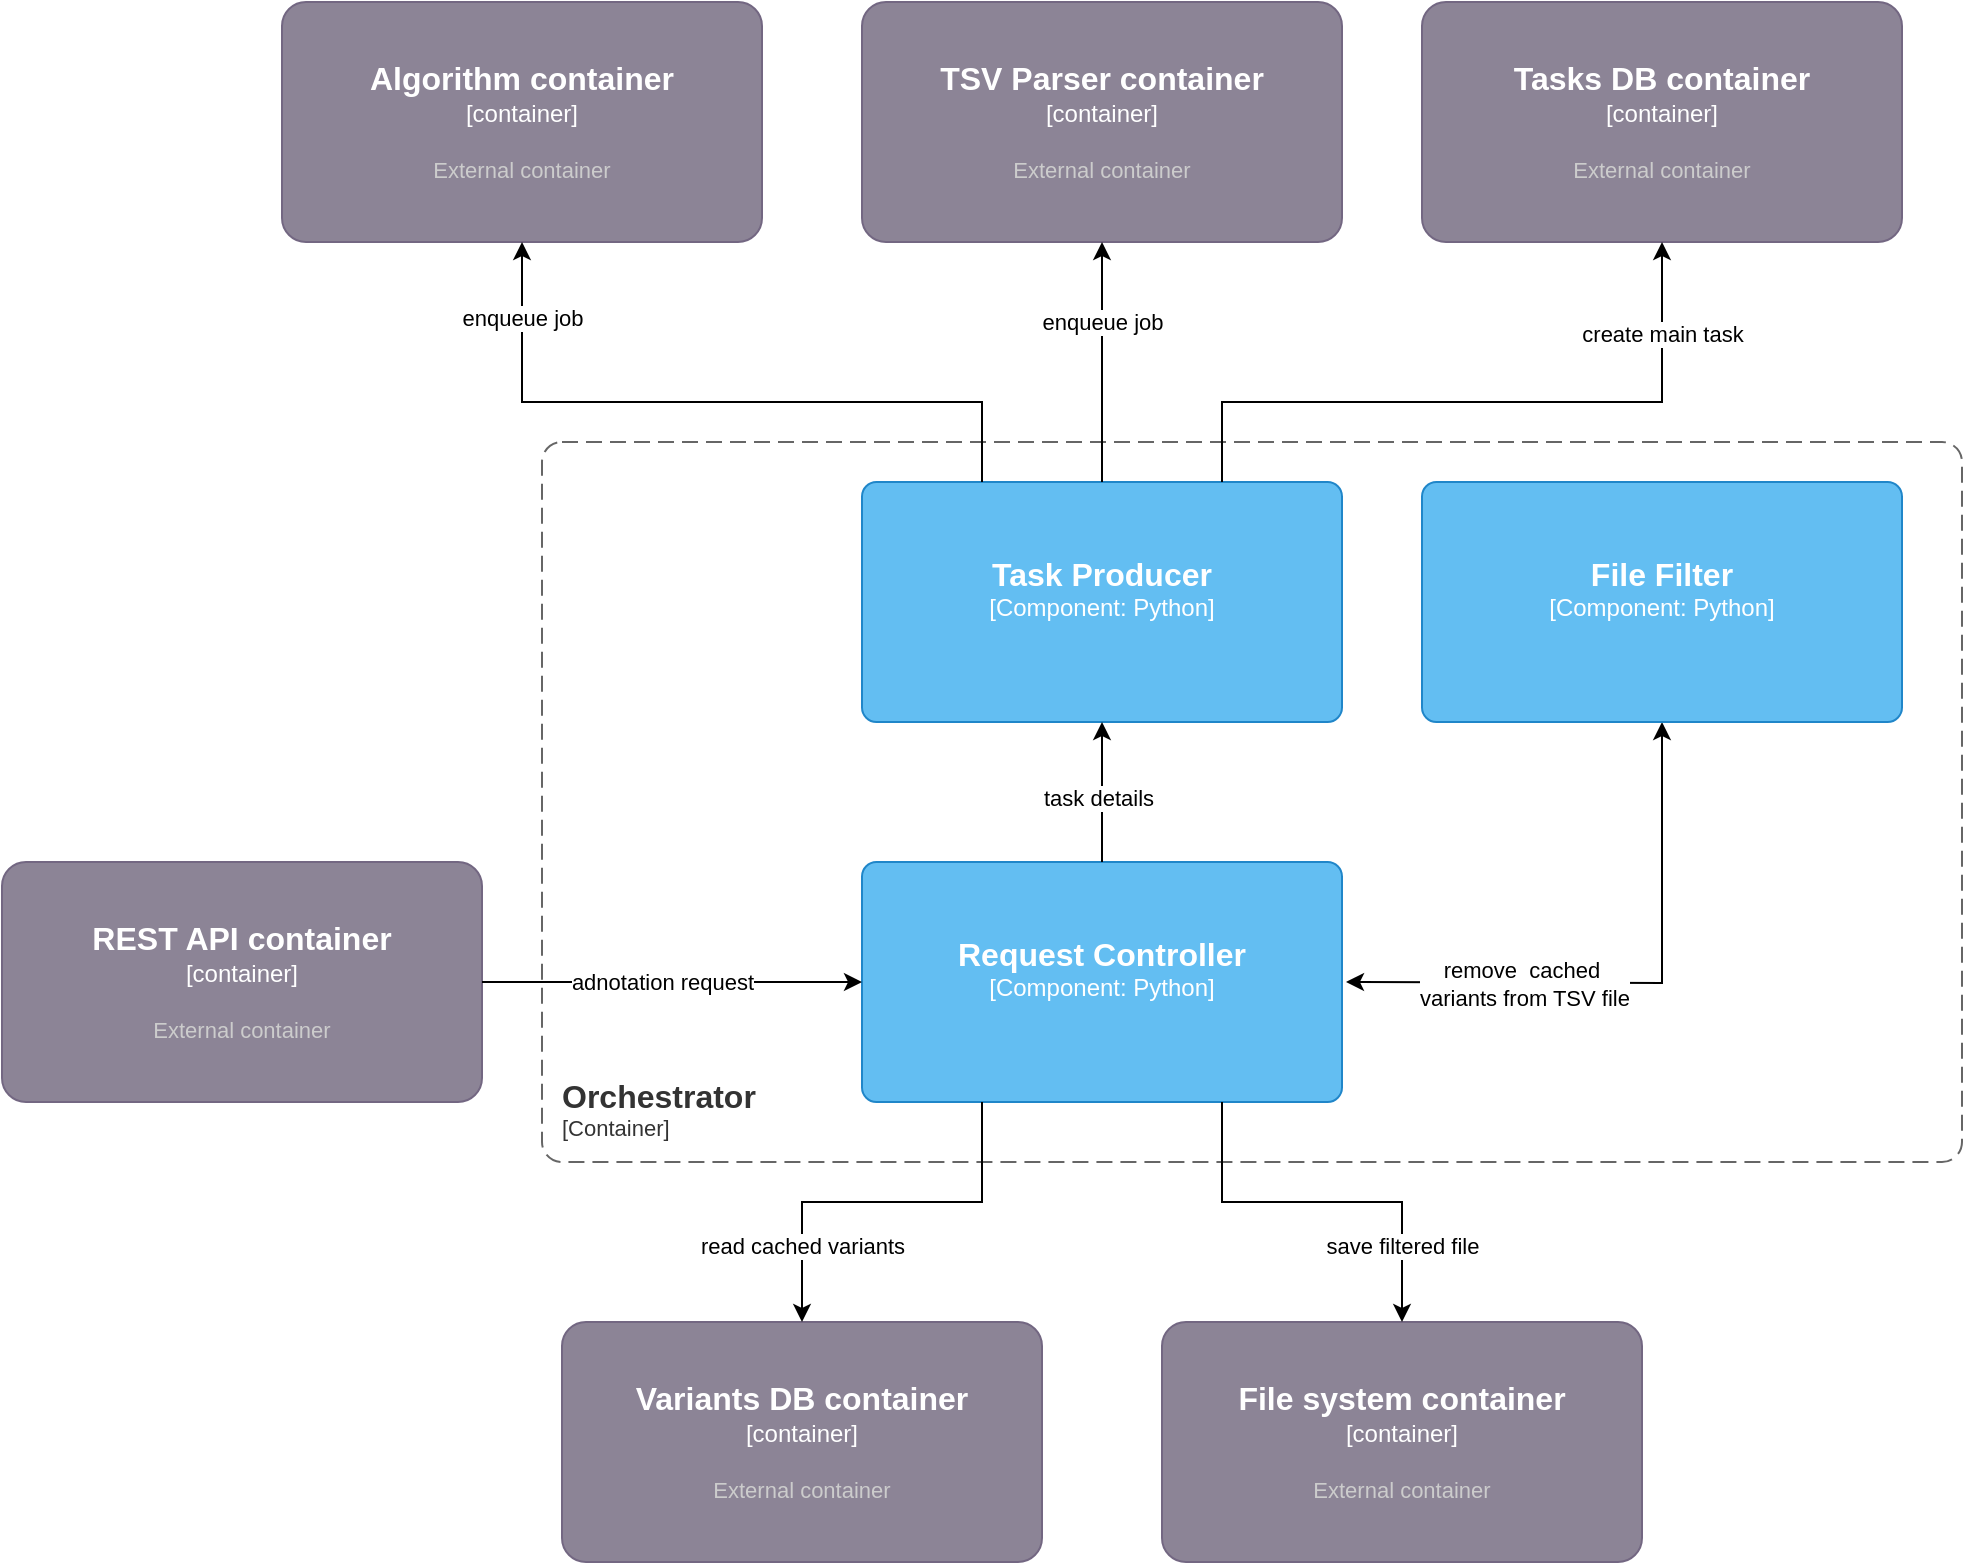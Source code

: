 <mxfile version="22.1.5" type="device">
  <diagram name="Page-1" id="cnb_FDnIaiRI7PMVwXZL">
    <mxGraphModel dx="2359" dy="836" grid="1" gridSize="10" guides="1" tooltips="1" connect="1" arrows="1" fold="1" page="1" pageScale="1" pageWidth="850" pageHeight="1100" math="0" shadow="0">
      <root>
        <mxCell id="0" />
        <mxCell id="1" parent="0" />
        <object placeholders="1" c4Name="Orchestrator" c4Type="ContainerScopeBoundary" c4Application="Container" label="&lt;font style=&quot;font-size: 16px&quot;&gt;&lt;b&gt;&lt;div style=&quot;text-align: left&quot;&gt;%c4Name%&lt;/div&gt;&lt;/b&gt;&lt;/font&gt;&lt;div style=&quot;text-align: left&quot;&gt;[%c4Application%]&lt;/div&gt;" id="F0c7Tsp0YUL6rl4nEhf--1">
          <mxCell style="rounded=1;fontSize=11;whiteSpace=wrap;html=1;dashed=1;arcSize=20;fillColor=none;strokeColor=#666666;fontColor=#333333;labelBackgroundColor=none;align=left;verticalAlign=bottom;labelBorderColor=none;spacingTop=0;spacing=10;dashPattern=8 4;metaEdit=1;rotatable=0;perimeter=rectanglePerimeter;noLabel=0;labelPadding=0;allowArrows=0;connectable=0;expand=0;recursiveResize=0;editable=1;pointerEvents=0;absoluteArcSize=1;points=[[0.25,0,0],[0.5,0,0],[0.75,0,0],[1,0.25,0],[1,0.5,0],[1,0.75,0],[0.75,1,0],[0.5,1,0],[0.25,1,0],[0,0.75,0],[0,0.5,0],[0,0.25,0]];" vertex="1" parent="1">
            <mxGeometry x="-480" y="480" width="710" height="360" as="geometry" />
          </mxCell>
        </object>
        <object placeholders="1" c4Name="REST API container" c4Type="container" c4Description="External container" label="&lt;font style=&quot;font-size: 16px&quot;&gt;&lt;b&gt;%c4Name%&lt;/b&gt;&lt;/font&gt;&lt;div&gt;[%c4Type%]&lt;/div&gt;&lt;br&gt;&lt;div&gt;&lt;font style=&quot;font-size: 11px&quot;&gt;&lt;font color=&quot;#cccccc&quot;&gt;%c4Description%&lt;/font&gt;&lt;/div&gt;" id="F0c7Tsp0YUL6rl4nEhf--2">
          <mxCell style="rounded=1;whiteSpace=wrap;html=1;labelBackgroundColor=none;fillColor=#8C8496;fontColor=#ffffff;align=center;arcSize=10;strokeColor=#736782;metaEdit=1;resizable=0;points=[[0.25,0,0],[0.5,0,0],[0.75,0,0],[1,0.25,0],[1,0.5,0],[1,0.75,0],[0.75,1,0],[0.5,1,0],[0.25,1,0],[0,0.75,0],[0,0.5,0],[0,0.25,0]];" vertex="1" parent="1">
            <mxGeometry x="-750" y="690" width="240" height="120" as="geometry" />
          </mxCell>
        </object>
        <mxCell id="F0c7Tsp0YUL6rl4nEhf--16" style="edgeStyle=orthogonalEdgeStyle;rounded=0;orthogonalLoop=1;jettySize=auto;html=1;startArrow=classic;startFill=1;entryX=0.5;entryY=1;entryDx=0;entryDy=0;entryPerimeter=0;exitX=1;exitY=0.5;exitDx=0;exitDy=0;exitPerimeter=0;" edge="1" parent="1" target="F0c7Tsp0YUL6rl4nEhf--5">
          <mxGeometry relative="1" as="geometry">
            <mxPoint x="82" y="750.0" as="targetPoint" />
            <mxPoint x="-78" y="750.0" as="sourcePoint" />
          </mxGeometry>
        </mxCell>
        <mxCell id="F0c7Tsp0YUL6rl4nEhf--23" value="&lt;div&gt;remove&amp;nbsp; cached&amp;nbsp;&lt;/div&gt;&lt;div&gt;variants from TSV file&lt;/div&gt;" style="edgeLabel;html=1;align=center;verticalAlign=middle;resizable=0;points=[];" vertex="1" connectable="0" parent="F0c7Tsp0YUL6rl4nEhf--16">
          <mxGeometry x="-0.02" y="1" relative="1" as="geometry">
            <mxPoint x="-53" y="1" as="offset" />
          </mxGeometry>
        </mxCell>
        <object placeholders="1" c4Name="Request Controller" c4Type="Component" c4Technology="Python" c4Description="" label="&lt;font style=&quot;font-size: 16px&quot;&gt;&lt;b&gt;%c4Name%&lt;/b&gt;&lt;/font&gt;&lt;div&gt;[%c4Type%: %c4Technology%]&lt;/div&gt;&lt;br&gt;&lt;div&gt;&lt;font style=&quot;font-size: 11px&quot;&gt;%c4Description%&lt;/font&gt;&lt;/div&gt;" id="F0c7Tsp0YUL6rl4nEhf--4">
          <mxCell style="rounded=1;whiteSpace=wrap;html=1;labelBackgroundColor=none;fillColor=#63BEF2;fontColor=#ffffff;align=center;arcSize=6;strokeColor=#2086C9;metaEdit=1;resizable=0;points=[[0.25,0,0],[0.5,0,0],[0.75,0,0],[1,0.25,0],[1,0.5,0],[1,0.75,0],[0.75,1,0],[0.5,1,0],[0.25,1,0],[0,0.75,0],[0,0.5,0],[0,0.25,0]];" vertex="1" parent="1">
            <mxGeometry x="-320" y="690" width="240" height="120" as="geometry" />
          </mxCell>
        </object>
        <object placeholders="1" c4Name="File Filter" c4Type="Component" c4Technology="Python" c4Description="" label="&lt;font style=&quot;font-size: 16px&quot;&gt;&lt;b&gt;%c4Name%&lt;/b&gt;&lt;/font&gt;&lt;div&gt;[%c4Type%: %c4Technology%]&lt;/div&gt;&lt;br&gt;&lt;div&gt;&lt;font style=&quot;font-size: 11px&quot;&gt;%c4Description%&lt;/font&gt;&lt;/div&gt;" id="F0c7Tsp0YUL6rl4nEhf--5">
          <mxCell style="rounded=1;whiteSpace=wrap;html=1;labelBackgroundColor=none;fillColor=#63BEF2;fontColor=#ffffff;align=center;arcSize=6;strokeColor=#2086C9;metaEdit=1;resizable=0;points=[[0.25,0,0],[0.5,0,0],[0.75,0,0],[1,0.25,0],[1,0.5,0],[1,0.75,0],[0.75,1,0],[0.5,1,0],[0.25,1,0],[0,0.75,0],[0,0.5,0],[0,0.25,0]];" vertex="1" parent="1">
            <mxGeometry x="-40" y="500" width="240" height="120" as="geometry" />
          </mxCell>
        </object>
        <object placeholders="1" c4Name="File system container" c4Type="container" c4Description="External container" label="&lt;font style=&quot;font-size: 16px&quot;&gt;&lt;b&gt;%c4Name%&lt;/b&gt;&lt;/font&gt;&lt;div&gt;[%c4Type%]&lt;/div&gt;&lt;br&gt;&lt;div&gt;&lt;font style=&quot;font-size: 11px&quot;&gt;&lt;font color=&quot;#cccccc&quot;&gt;%c4Description%&lt;/font&gt;&lt;/div&gt;" id="F0c7Tsp0YUL6rl4nEhf--7">
          <mxCell style="rounded=1;whiteSpace=wrap;html=1;labelBackgroundColor=none;fillColor=#8C8496;fontColor=#ffffff;align=center;arcSize=10;strokeColor=#736782;metaEdit=1;resizable=0;points=[[0.25,0,0],[0.5,0,0],[0.75,0,0],[1,0.25,0],[1,0.5,0],[1,0.75,0],[0.75,1,0],[0.5,1,0],[0.25,1,0],[0,0.75,0],[0,0.5,0],[0,0.25,0]];" vertex="1" parent="1">
            <mxGeometry x="-170" y="920" width="240" height="120" as="geometry" />
          </mxCell>
        </object>
        <object placeholders="1" c4Name="Variants DB container" c4Type="container" c4Description="External container" label="&lt;font style=&quot;font-size: 16px&quot;&gt;&lt;b&gt;%c4Name%&lt;/b&gt;&lt;/font&gt;&lt;div&gt;[%c4Type%]&lt;/div&gt;&lt;br&gt;&lt;div&gt;&lt;font style=&quot;font-size: 11px&quot;&gt;&lt;font color=&quot;#cccccc&quot;&gt;%c4Description%&lt;/font&gt;&lt;/div&gt;" id="F0c7Tsp0YUL6rl4nEhf--8">
          <mxCell style="rounded=1;whiteSpace=wrap;html=1;labelBackgroundColor=none;fillColor=#8C8496;fontColor=#ffffff;align=center;arcSize=10;strokeColor=#736782;metaEdit=1;resizable=0;points=[[0.25,0,0],[0.5,0,0],[0.75,0,0],[1,0.25,0],[1,0.5,0],[1,0.75,0],[0.75,1,0],[0.5,1,0],[0.25,1,0],[0,0.75,0],[0,0.5,0],[0,0.25,0]];" vertex="1" parent="1">
            <mxGeometry x="-470" y="920" width="240" height="120" as="geometry" />
          </mxCell>
        </object>
        <object placeholders="1" c4Name="Tasks DB container" c4Type="container" c4Description="External container" label="&lt;font style=&quot;font-size: 16px&quot;&gt;&lt;b&gt;%c4Name%&lt;/b&gt;&lt;/font&gt;&lt;div&gt;[%c4Type%]&lt;/div&gt;&lt;br&gt;&lt;div&gt;&lt;font style=&quot;font-size: 11px&quot;&gt;&lt;font color=&quot;#cccccc&quot;&gt;%c4Description%&lt;/font&gt;&lt;/div&gt;" id="F0c7Tsp0YUL6rl4nEhf--9">
          <mxCell style="rounded=1;whiteSpace=wrap;html=1;labelBackgroundColor=none;fillColor=#8C8496;fontColor=#ffffff;align=center;arcSize=10;strokeColor=#736782;metaEdit=1;resizable=0;points=[[0.25,0,0],[0.5,0,0],[0.75,0,0],[1,0.25,0],[1,0.5,0],[1,0.75,0],[0.75,1,0],[0.5,1,0],[0.25,1,0],[0,0.75,0],[0,0.5,0],[0,0.25,0]];" vertex="1" parent="1">
            <mxGeometry x="-40" y="260" width="240" height="120" as="geometry" />
          </mxCell>
        </object>
        <object placeholders="1" c4Name="TSV Parser container" c4Type="container" c4Description="External container" label="&lt;font style=&quot;font-size: 16px&quot;&gt;&lt;b&gt;%c4Name%&lt;/b&gt;&lt;/font&gt;&lt;div&gt;[%c4Type%]&lt;/div&gt;&lt;br&gt;&lt;div&gt;&lt;font style=&quot;font-size: 11px&quot;&gt;&lt;font color=&quot;#cccccc&quot;&gt;%c4Description%&lt;/font&gt;&lt;/div&gt;" id="F0c7Tsp0YUL6rl4nEhf--10">
          <mxCell style="rounded=1;whiteSpace=wrap;html=1;labelBackgroundColor=none;fillColor=#8C8496;fontColor=#ffffff;align=center;arcSize=10;strokeColor=#736782;metaEdit=1;resizable=0;points=[[0.25,0,0],[0.5,0,0],[0.75,0,0],[1,0.25,0],[1,0.5,0],[1,0.75,0],[0.75,1,0],[0.5,1,0],[0.25,1,0],[0,0.75,0],[0,0.5,0],[0,0.25,0]];" vertex="1" parent="1">
            <mxGeometry x="-320" y="260" width="240" height="120" as="geometry" />
          </mxCell>
        </object>
        <object placeholders="1" c4Name="Algorithm container" c4Type="container" c4Description="External container" label="&lt;font style=&quot;font-size: 16px&quot;&gt;&lt;b&gt;%c4Name%&lt;/b&gt;&lt;/font&gt;&lt;div&gt;[%c4Type%]&lt;/div&gt;&lt;br&gt;&lt;div&gt;&lt;font style=&quot;font-size: 11px&quot;&gt;&lt;font color=&quot;#cccccc&quot;&gt;%c4Description%&lt;/font&gt;&lt;/div&gt;" id="F0c7Tsp0YUL6rl4nEhf--11">
          <mxCell style="rounded=1;whiteSpace=wrap;html=1;labelBackgroundColor=none;fillColor=#8C8496;fontColor=#ffffff;align=center;arcSize=10;strokeColor=#736782;metaEdit=1;resizable=0;points=[[0.25,0,0],[0.5,0,0],[0.75,0,0],[1,0.25,0],[1,0.5,0],[1,0.75,0],[0.75,1,0],[0.5,1,0],[0.25,1,0],[0,0.75,0],[0,0.5,0],[0,0.25,0]];" vertex="1" parent="1">
            <mxGeometry x="-610" y="260" width="240" height="120" as="geometry" />
          </mxCell>
        </object>
        <object placeholders="1" c4Name="Task Producer" c4Type="Component" c4Technology="Python" c4Description="" label="&lt;font style=&quot;font-size: 16px&quot;&gt;&lt;b&gt;%c4Name%&lt;/b&gt;&lt;/font&gt;&lt;div&gt;[%c4Type%: %c4Technology%]&lt;/div&gt;&lt;br&gt;&lt;div&gt;&lt;font style=&quot;font-size: 11px&quot;&gt;%c4Description%&lt;/font&gt;&lt;/div&gt;" id="F0c7Tsp0YUL6rl4nEhf--12">
          <mxCell style="rounded=1;whiteSpace=wrap;html=1;labelBackgroundColor=none;fillColor=#63BEF2;fontColor=#ffffff;align=center;arcSize=6;strokeColor=#2086C9;metaEdit=1;resizable=0;points=[[0.25,0,0],[0.5,0,0],[0.75,0,0],[1,0.25,0],[1,0.5,0],[1,0.75,0],[0.75,1,0],[0.5,1,0],[0.25,1,0],[0,0.75,0],[0,0.5,0],[0,0.25,0]];" vertex="1" parent="1">
            <mxGeometry x="-320" y="500" width="240" height="120" as="geometry" />
          </mxCell>
        </object>
        <mxCell id="F0c7Tsp0YUL6rl4nEhf--13" style="edgeStyle=orthogonalEdgeStyle;rounded=0;orthogonalLoop=1;jettySize=auto;html=1;exitX=1;exitY=0.5;exitDx=0;exitDy=0;exitPerimeter=0;entryX=0;entryY=0.5;entryDx=0;entryDy=0;entryPerimeter=0;" edge="1" parent="1" source="F0c7Tsp0YUL6rl4nEhf--2" target="F0c7Tsp0YUL6rl4nEhf--4">
          <mxGeometry relative="1" as="geometry" />
        </mxCell>
        <mxCell id="F0c7Tsp0YUL6rl4nEhf--22" value="adnotation request" style="edgeLabel;html=1;align=center;verticalAlign=middle;resizable=0;points=[];" vertex="1" connectable="0" parent="F0c7Tsp0YUL6rl4nEhf--13">
          <mxGeometry x="-0.358" relative="1" as="geometry">
            <mxPoint x="29" as="offset" />
          </mxGeometry>
        </mxCell>
        <mxCell id="F0c7Tsp0YUL6rl4nEhf--17" style="edgeStyle=orthogonalEdgeStyle;rounded=0;orthogonalLoop=1;jettySize=auto;html=1;exitX=0.5;exitY=0;exitDx=0;exitDy=0;exitPerimeter=0;entryX=0.5;entryY=1;entryDx=0;entryDy=0;entryPerimeter=0;" edge="1" parent="1" source="F0c7Tsp0YUL6rl4nEhf--4" target="F0c7Tsp0YUL6rl4nEhf--12">
          <mxGeometry relative="1" as="geometry" />
        </mxCell>
        <mxCell id="F0c7Tsp0YUL6rl4nEhf--29" value="task details" style="edgeLabel;html=1;align=center;verticalAlign=middle;resizable=0;points=[];" vertex="1" connectable="0" parent="F0c7Tsp0YUL6rl4nEhf--17">
          <mxGeometry x="-0.086" y="2" relative="1" as="geometry">
            <mxPoint as="offset" />
          </mxGeometry>
        </mxCell>
        <mxCell id="F0c7Tsp0YUL6rl4nEhf--18" style="edgeStyle=orthogonalEdgeStyle;rounded=0;orthogonalLoop=1;jettySize=auto;html=1;exitX=0.25;exitY=0;exitDx=0;exitDy=0;exitPerimeter=0;entryX=0.5;entryY=1;entryDx=0;entryDy=0;entryPerimeter=0;" edge="1" parent="1" source="F0c7Tsp0YUL6rl4nEhf--12" target="F0c7Tsp0YUL6rl4nEhf--11">
          <mxGeometry relative="1" as="geometry">
            <mxPoint x="-260" y="450.0" as="sourcePoint" />
            <Array as="points">
              <mxPoint x="-260" y="460" />
              <mxPoint x="-490" y="460" />
            </Array>
          </mxGeometry>
        </mxCell>
        <mxCell id="F0c7Tsp0YUL6rl4nEhf--33" value="enqueue job" style="edgeLabel;html=1;align=center;verticalAlign=middle;resizable=0;points=[];" vertex="1" connectable="0" parent="F0c7Tsp0YUL6rl4nEhf--18">
          <mxGeometry x="0.783" y="3" relative="1" as="geometry">
            <mxPoint x="3" as="offset" />
          </mxGeometry>
        </mxCell>
        <mxCell id="F0c7Tsp0YUL6rl4nEhf--19" style="edgeStyle=orthogonalEdgeStyle;rounded=0;orthogonalLoop=1;jettySize=auto;html=1;exitX=0.5;exitY=0;exitDx=0;exitDy=0;exitPerimeter=0;entryX=0.5;entryY=1;entryDx=0;entryDy=0;entryPerimeter=0;" edge="1" parent="1" source="F0c7Tsp0YUL6rl4nEhf--12" target="F0c7Tsp0YUL6rl4nEhf--10">
          <mxGeometry relative="1" as="geometry">
            <mxPoint x="-200" y="450.0" as="sourcePoint" />
          </mxGeometry>
        </mxCell>
        <mxCell id="F0c7Tsp0YUL6rl4nEhf--32" value="enqueue job" style="edgeLabel;html=1;align=center;verticalAlign=middle;resizable=0;points=[];" vertex="1" connectable="0" parent="F0c7Tsp0YUL6rl4nEhf--19">
          <mxGeometry x="0.186" y="3" relative="1" as="geometry">
            <mxPoint x="3" y="-9" as="offset" />
          </mxGeometry>
        </mxCell>
        <mxCell id="F0c7Tsp0YUL6rl4nEhf--20" style="edgeStyle=orthogonalEdgeStyle;rounded=0;orthogonalLoop=1;jettySize=auto;html=1;exitX=0.75;exitY=1;exitDx=0;exitDy=0;exitPerimeter=0;entryX=0.5;entryY=0;entryDx=0;entryDy=0;entryPerimeter=0;" edge="1" parent="1" source="F0c7Tsp0YUL6rl4nEhf--4" target="F0c7Tsp0YUL6rl4nEhf--7">
          <mxGeometry relative="1" as="geometry">
            <Array as="points">
              <mxPoint x="-140" y="860" />
              <mxPoint x="-50" y="860" />
            </Array>
          </mxGeometry>
        </mxCell>
        <mxCell id="F0c7Tsp0YUL6rl4nEhf--28" value="save filtered file" style="edgeLabel;html=1;align=center;verticalAlign=middle;resizable=0;points=[];" vertex="1" connectable="0" parent="F0c7Tsp0YUL6rl4nEhf--20">
          <mxGeometry x="0.659" y="2" relative="1" as="geometry">
            <mxPoint x="-2" y="-4" as="offset" />
          </mxGeometry>
        </mxCell>
        <mxCell id="F0c7Tsp0YUL6rl4nEhf--21" style="edgeStyle=orthogonalEdgeStyle;rounded=0;orthogonalLoop=1;jettySize=auto;html=1;entryX=0.5;entryY=1;entryDx=0;entryDy=0;entryPerimeter=0;exitX=0.75;exitY=0;exitDx=0;exitDy=0;exitPerimeter=0;" edge="1" parent="1" source="F0c7Tsp0YUL6rl4nEhf--12" target="F0c7Tsp0YUL6rl4nEhf--9">
          <mxGeometry relative="1" as="geometry">
            <mxPoint x="-140" y="450" as="sourcePoint" />
            <Array as="points">
              <mxPoint x="-140" y="460" />
              <mxPoint x="80" y="460" />
            </Array>
          </mxGeometry>
        </mxCell>
        <mxCell id="F0c7Tsp0YUL6rl4nEhf--34" value="&lt;div&gt;create main task&lt;/div&gt;" style="edgeLabel;html=1;align=center;verticalAlign=middle;resizable=0;points=[];" vertex="1" connectable="0" parent="F0c7Tsp0YUL6rl4nEhf--21">
          <mxGeometry x="0.728" relative="1" as="geometry">
            <mxPoint as="offset" />
          </mxGeometry>
        </mxCell>
        <mxCell id="F0c7Tsp0YUL6rl4nEhf--26" style="edgeStyle=orthogonalEdgeStyle;rounded=0;orthogonalLoop=1;jettySize=auto;html=1;exitX=0.5;exitY=0;exitDx=0;exitDy=0;exitPerimeter=0;entryX=0.25;entryY=1;entryDx=0;entryDy=0;entryPerimeter=0;startArrow=classic;startFill=1;endArrow=none;endFill=0;" edge="1" parent="1" source="F0c7Tsp0YUL6rl4nEhf--8" target="F0c7Tsp0YUL6rl4nEhf--4">
          <mxGeometry relative="1" as="geometry">
            <Array as="points">
              <mxPoint x="-350" y="860" />
              <mxPoint x="-260" y="860" />
            </Array>
          </mxGeometry>
        </mxCell>
        <mxCell id="F0c7Tsp0YUL6rl4nEhf--27" value="&lt;div&gt;read cached variants&lt;/div&gt;" style="edgeLabel;html=1;align=center;verticalAlign=middle;resizable=0;points=[];" vertex="1" connectable="0" parent="F0c7Tsp0YUL6rl4nEhf--26">
          <mxGeometry x="-0.653" relative="1" as="geometry">
            <mxPoint y="-4" as="offset" />
          </mxGeometry>
        </mxCell>
      </root>
    </mxGraphModel>
  </diagram>
</mxfile>
